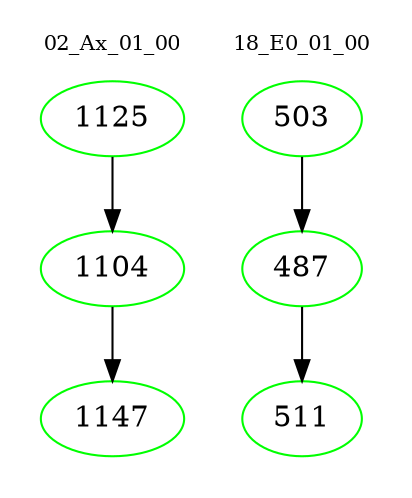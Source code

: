 digraph{
subgraph cluster_0 {
color = white
label = "02_Ax_01_00";
fontsize=10;
T0_1125 [label="1125", color="green"]
T0_1125 -> T0_1104 [color="black"]
T0_1104 [label="1104", color="green"]
T0_1104 -> T0_1147 [color="black"]
T0_1147 [label="1147", color="green"]
}
subgraph cluster_1 {
color = white
label = "18_E0_01_00";
fontsize=10;
T1_503 [label="503", color="green"]
T1_503 -> T1_487 [color="black"]
T1_487 [label="487", color="green"]
T1_487 -> T1_511 [color="black"]
T1_511 [label="511", color="green"]
}
}
